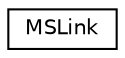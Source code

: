 digraph "Graphical Class Hierarchy"
{
  edge [fontname="Helvetica",fontsize="10",labelfontname="Helvetica",labelfontsize="10"];
  node [fontname="Helvetica",fontsize="10",shape=record];
  rankdir="LR";
  Node0 [label="MSLink",height=0.2,width=0.4,color="black", fillcolor="white", style="filled",URL="$d3/d2e/class_m_s_link.html"];
}
